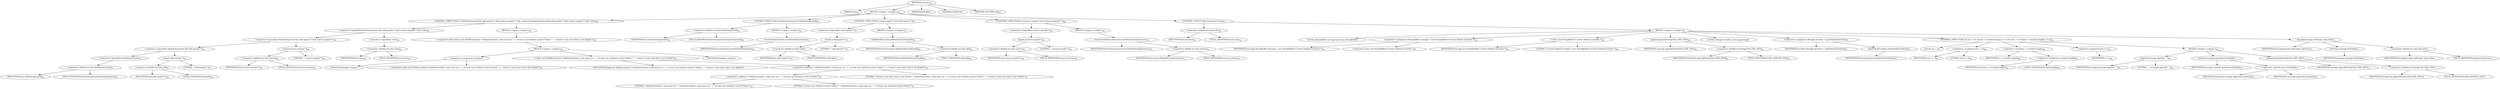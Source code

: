 digraph "execute" {  
"31" [label = <(METHOD,execute)<SUB>48</SUB>> ]
"6" [label = <(PARAM,this)<SUB>48</SUB>> ]
"32" [label = <(BLOCK,&lt;empty&gt;,&lt;empty&gt;)<SUB>48</SUB>> ]
"33" [label = <(CONTROL_STRUCTURE,if (!defaultrequested &amp;&amp; add.equals(&quot;&quot;) &amp;&amp; remove.equals(&quot;&quot;) &amp;&amp; !echo),if (!defaultrequested &amp;&amp; add.equals(&quot;&quot;) &amp;&amp; remove.equals(&quot;&quot;) &amp;&amp; !echo))<SUB>49</SUB>> ]
"34" [label = <(&lt;operator&gt;.logicalAnd,!defaultrequested &amp;&amp; add.equals(&quot;&quot;) &amp;&amp; remove.equals(&quot;&quot;) &amp;&amp; !echo)<SUB>49</SUB>> ]
"35" [label = <(&lt;operator&gt;.logicalAnd,!defaultrequested &amp;&amp; add.equals(&quot;&quot;) &amp;&amp; remove.equals(&quot;&quot;))<SUB>49</SUB>> ]
"36" [label = <(&lt;operator&gt;.logicalAnd,!defaultrequested &amp;&amp; add.equals(&quot;&quot;))<SUB>49</SUB>> ]
"37" [label = <(&lt;operator&gt;.logicalNot,!defaultrequested)<SUB>49</SUB>> ]
"38" [label = <(&lt;operator&gt;.fieldAccess,this.defaultrequested)<SUB>49</SUB>> ]
"39" [label = <(IDENTIFIER,this,!defaultrequested)<SUB>49</SUB>> ]
"40" [label = <(FIELD_IDENTIFIER,defaultrequested,defaultrequested)<SUB>49</SUB>> ]
"41" [label = <(equals,add.equals(&quot;&quot;))<SUB>49</SUB>> ]
"42" [label = <(&lt;operator&gt;.fieldAccess,this.add)<SUB>49</SUB>> ]
"43" [label = <(IDENTIFIER,this,add.equals(&quot;&quot;))<SUB>49</SUB>> ]
"44" [label = <(FIELD_IDENTIFIER,add,add)<SUB>49</SUB>> ]
"45" [label = <(LITERAL,&quot;&quot;,add.equals(&quot;&quot;))<SUB>49</SUB>> ]
"46" [label = <(equals,remove.equals(&quot;&quot;))<SUB>49</SUB>> ]
"47" [label = <(&lt;operator&gt;.fieldAccess,this.remove)<SUB>49</SUB>> ]
"48" [label = <(IDENTIFIER,this,remove.equals(&quot;&quot;))<SUB>49</SUB>> ]
"49" [label = <(FIELD_IDENTIFIER,remove,remove)<SUB>49</SUB>> ]
"50" [label = <(LITERAL,&quot;&quot;,remove.equals(&quot;&quot;))<SUB>49</SUB>> ]
"51" [label = <(&lt;operator&gt;.logicalNot,!echo)<SUB>49</SUB>> ]
"52" [label = <(&lt;operator&gt;.fieldAccess,this.echo)<SUB>49</SUB>> ]
"53" [label = <(IDENTIFIER,this,!echo)<SUB>49</SUB>> ]
"54" [label = <(FIELD_IDENTIFIER,echo,echo)<SUB>49</SUB>> ]
"55" [label = <(BLOCK,&lt;empty&gt;,&lt;empty&gt;)<SUB>49</SUB>> ]
"56" [label = <(&lt;operator&gt;.throw,throw new BuildException(&quot;&lt;defaultexcludes&gt; task must set &quot; + &quot;at least one attribute (echo=\&quot;false\&quot;&quot; + &quot; doesn't count since that is the default&quot;);)<SUB>50</SUB>> ]
"57" [label = <(BLOCK,&lt;empty&gt;,&lt;empty&gt;)<SUB>50</SUB>> ]
"58" [label = <(&lt;operator&gt;.assignment,&lt;empty&gt;)> ]
"59" [label = <(IDENTIFIER,$obj0,&lt;empty&gt;)> ]
"60" [label = <(&lt;operator&gt;.alloc,new BuildException(&quot;&lt;defaultexcludes&gt; task must set &quot; + &quot;at least one attribute (echo=\&quot;false\&quot;&quot; + &quot; doesn't count since that is the default&quot;))<SUB>50</SUB>> ]
"61" [label = <(&lt;init&gt;,new BuildException(&quot;&lt;defaultexcludes&gt; task must set &quot; + &quot;at least one attribute (echo=\&quot;false\&quot;&quot; + &quot; doesn't count since that is the default&quot;))<SUB>50</SUB>> ]
"62" [label = <(IDENTIFIER,$obj0,new BuildException(&quot;&lt;defaultexcludes&gt; task must set &quot; + &quot;at least one attribute (echo=\&quot;false\&quot;&quot; + &quot; doesn't count since that is the default&quot;))> ]
"63" [label = <(&lt;operator&gt;.addition,&quot;&lt;defaultexcludes&gt; task must set &quot; + &quot;at least one attribute (echo=\&quot;false\&quot;&quot; + &quot; doesn't count since that is the default&quot;)<SUB>50</SUB>> ]
"64" [label = <(&lt;operator&gt;.addition,&quot;&lt;defaultexcludes&gt; task must set &quot; + &quot;at least one attribute (echo=\&quot;false\&quot;&quot;)<SUB>50</SUB>> ]
"65" [label = <(LITERAL,&quot;&lt;defaultexcludes&gt; task must set &quot;,&quot;&lt;defaultexcludes&gt; task must set &quot; + &quot;at least one attribute (echo=\&quot;false\&quot;&quot;)<SUB>50</SUB>> ]
"66" [label = <(LITERAL,&quot;at least one attribute (echo=\&quot;false\&quot;&quot;,&quot;&lt;defaultexcludes&gt; task must set &quot; + &quot;at least one attribute (echo=\&quot;false\&quot;&quot;)<SUB>51</SUB>> ]
"67" [label = <(LITERAL,&quot; doesn't count since that is the default&quot;,&quot;&lt;defaultexcludes&gt; task must set &quot; + &quot;at least one attribute (echo=\&quot;false\&quot;&quot; + &quot; doesn't count since that is the default&quot;)<SUB>52</SUB>> ]
"68" [label = <(IDENTIFIER,$obj0,&lt;empty&gt;)> ]
"69" [label = <(CONTROL_STRUCTURE,if (defaultrequested),if (defaultrequested))<SUB>54</SUB>> ]
"70" [label = <(&lt;operator&gt;.fieldAccess,this.defaultrequested)<SUB>54</SUB>> ]
"71" [label = <(IDENTIFIER,this,if (defaultrequested))<SUB>54</SUB>> ]
"72" [label = <(FIELD_IDENTIFIER,defaultrequested,defaultrequested)<SUB>54</SUB>> ]
"73" [label = <(BLOCK,&lt;empty&gt;,&lt;empty&gt;)<SUB>54</SUB>> ]
"74" [label = <(resetDefaultExcludes,resetDefaultExcludes())<SUB>55</SUB>> ]
"75" [label = <(IDENTIFIER,DirectoryScanner,resetDefaultExcludes())<SUB>55</SUB>> ]
"76" [label = <(CONTROL_STRUCTURE,if (!add.equals(&quot;&quot;)),if (!add.equals(&quot;&quot;)))<SUB>57</SUB>> ]
"77" [label = <(&lt;operator&gt;.logicalNot,!add.equals(&quot;&quot;))<SUB>57</SUB>> ]
"78" [label = <(equals,add.equals(&quot;&quot;))<SUB>57</SUB>> ]
"79" [label = <(&lt;operator&gt;.fieldAccess,this.add)<SUB>57</SUB>> ]
"80" [label = <(IDENTIFIER,this,add.equals(&quot;&quot;))<SUB>57</SUB>> ]
"81" [label = <(FIELD_IDENTIFIER,add,add)<SUB>57</SUB>> ]
"82" [label = <(LITERAL,&quot;&quot;,add.equals(&quot;&quot;))<SUB>57</SUB>> ]
"83" [label = <(BLOCK,&lt;empty&gt;,&lt;empty&gt;)<SUB>57</SUB>> ]
"84" [label = <(addDefaultExclude,addDefaultExclude(add))<SUB>58</SUB>> ]
"85" [label = <(IDENTIFIER,DirectoryScanner,addDefaultExclude(add))<SUB>58</SUB>> ]
"86" [label = <(&lt;operator&gt;.fieldAccess,this.add)<SUB>58</SUB>> ]
"87" [label = <(IDENTIFIER,this,addDefaultExclude(add))<SUB>58</SUB>> ]
"88" [label = <(FIELD_IDENTIFIER,add,add)<SUB>58</SUB>> ]
"89" [label = <(CONTROL_STRUCTURE,if (!remove.equals(&quot;&quot;)),if (!remove.equals(&quot;&quot;)))<SUB>60</SUB>> ]
"90" [label = <(&lt;operator&gt;.logicalNot,!remove.equals(&quot;&quot;))<SUB>60</SUB>> ]
"91" [label = <(equals,remove.equals(&quot;&quot;))<SUB>60</SUB>> ]
"92" [label = <(&lt;operator&gt;.fieldAccess,this.remove)<SUB>60</SUB>> ]
"93" [label = <(IDENTIFIER,this,remove.equals(&quot;&quot;))<SUB>60</SUB>> ]
"94" [label = <(FIELD_IDENTIFIER,remove,remove)<SUB>60</SUB>> ]
"95" [label = <(LITERAL,&quot;&quot;,remove.equals(&quot;&quot;))<SUB>60</SUB>> ]
"96" [label = <(BLOCK,&lt;empty&gt;,&lt;empty&gt;)<SUB>60</SUB>> ]
"97" [label = <(removeDefaultExclude,removeDefaultExclude(remove))<SUB>61</SUB>> ]
"98" [label = <(IDENTIFIER,DirectoryScanner,removeDefaultExclude(remove))<SUB>61</SUB>> ]
"99" [label = <(&lt;operator&gt;.fieldAccess,this.remove)<SUB>61</SUB>> ]
"100" [label = <(IDENTIFIER,this,removeDefaultExclude(remove))<SUB>61</SUB>> ]
"101" [label = <(FIELD_IDENTIFIER,remove,remove)<SUB>61</SUB>> ]
"102" [label = <(CONTROL_STRUCTURE,if (echo),if (echo))<SUB>63</SUB>> ]
"103" [label = <(&lt;operator&gt;.fieldAccess,this.echo)<SUB>63</SUB>> ]
"104" [label = <(IDENTIFIER,this,if (echo))<SUB>63</SUB>> ]
"105" [label = <(FIELD_IDENTIFIER,echo,echo)<SUB>63</SUB>> ]
"106" [label = <(BLOCK,&lt;empty&gt;,&lt;empty&gt;)<SUB>63</SUB>> ]
"4" [label = <(LOCAL,StringBuffer message: java.lang.StringBuffer)> ]
"107" [label = <(&lt;operator&gt;.assignment,StringBuffer message = new StringBuffer(&quot;Current Default Excludes:&quot;))<SUB>64</SUB>> ]
"108" [label = <(IDENTIFIER,message,StringBuffer message = new StringBuffer(&quot;Current Default Excludes:&quot;))<SUB>64</SUB>> ]
"109" [label = <(&lt;operator&gt;.alloc,new StringBuffer(&quot;Current Default Excludes:&quot;))<SUB>65</SUB>> ]
"110" [label = <(&lt;init&gt;,new StringBuffer(&quot;Current Default Excludes:&quot;))<SUB>65</SUB>> ]
"3" [label = <(IDENTIFIER,message,new StringBuffer(&quot;Current Default Excludes:&quot;))<SUB>64</SUB>> ]
"111" [label = <(LITERAL,&quot;Current Default Excludes:&quot;,new StringBuffer(&quot;Current Default Excludes:&quot;))<SUB>65</SUB>> ]
"112" [label = <(append,append(StringUtils.LINE_SEP))<SUB>66</SUB>> ]
"113" [label = <(IDENTIFIER,message,append(StringUtils.LINE_SEP))<SUB>66</SUB>> ]
"114" [label = <(&lt;operator&gt;.fieldAccess,StringUtils.LINE_SEP)<SUB>66</SUB>> ]
"115" [label = <(IDENTIFIER,StringUtils,append(StringUtils.LINE_SEP))<SUB>66</SUB>> ]
"116" [label = <(FIELD_IDENTIFIER,LINE_SEP,LINE_SEP)<SUB>66</SUB>> ]
"117" [label = <(LOCAL,String[] excludes: java.lang.String[])> ]
"118" [label = <(&lt;operator&gt;.assignment,String[] excludes = getDefaultExcludes())<SUB>67</SUB>> ]
"119" [label = <(IDENTIFIER,excludes,String[] excludes = getDefaultExcludes())<SUB>67</SUB>> ]
"120" [label = <(getDefaultExcludes,getDefaultExcludes())<SUB>67</SUB>> ]
"121" [label = <(IDENTIFIER,DirectoryScanner,getDefaultExcludes())<SUB>67</SUB>> ]
"122" [label = <(CONTROL_STRUCTURE,for (int i = 0; Some(i &lt; excludes.length); i++),for (int i = 0; Some(i &lt; excludes.length); i++))<SUB>68</SUB>> ]
"123" [label = <(LOCAL,int i: int)> ]
"124" [label = <(&lt;operator&gt;.assignment,int i = 0)<SUB>68</SUB>> ]
"125" [label = <(IDENTIFIER,i,int i = 0)<SUB>68</SUB>> ]
"126" [label = <(LITERAL,0,int i = 0)<SUB>68</SUB>> ]
"127" [label = <(&lt;operator&gt;.lessThan,i &lt; excludes.length)<SUB>68</SUB>> ]
"128" [label = <(IDENTIFIER,i,i &lt; excludes.length)<SUB>68</SUB>> ]
"129" [label = <(&lt;operator&gt;.fieldAccess,excludes.length)<SUB>68</SUB>> ]
"130" [label = <(IDENTIFIER,excludes,i &lt; excludes.length)<SUB>68</SUB>> ]
"131" [label = <(FIELD_IDENTIFIER,length,length)<SUB>68</SUB>> ]
"132" [label = <(&lt;operator&gt;.postIncrement,i++)<SUB>68</SUB>> ]
"133" [label = <(IDENTIFIER,i,i++)<SUB>68</SUB>> ]
"134" [label = <(BLOCK,&lt;empty&gt;,&lt;empty&gt;)<SUB>68</SUB>> ]
"135" [label = <(append,message.append(&quot;  &quot;))<SUB>69</SUB>> ]
"136" [label = <(IDENTIFIER,message,message.append(&quot;  &quot;))<SUB>69</SUB>> ]
"137" [label = <(LITERAL,&quot;  &quot;,message.append(&quot;  &quot;))<SUB>69</SUB>> ]
"138" [label = <(append,message.append(excludes[i]))<SUB>70</SUB>> ]
"139" [label = <(IDENTIFIER,message,message.append(excludes[i]))<SUB>70</SUB>> ]
"140" [label = <(&lt;operator&gt;.indexAccess,excludes[i])<SUB>70</SUB>> ]
"141" [label = <(IDENTIFIER,excludes,message.append(excludes[i]))<SUB>70</SUB>> ]
"142" [label = <(IDENTIFIER,i,message.append(excludes[i]))<SUB>70</SUB>> ]
"143" [label = <(append,append(StringUtils.LINE_SEP))<SUB>71</SUB>> ]
"144" [label = <(IDENTIFIER,message,append(StringUtils.LINE_SEP))<SUB>71</SUB>> ]
"145" [label = <(&lt;operator&gt;.fieldAccess,StringUtils.LINE_SEP)<SUB>71</SUB>> ]
"146" [label = <(IDENTIFIER,StringUtils,append(StringUtils.LINE_SEP))<SUB>71</SUB>> ]
"147" [label = <(FIELD_IDENTIFIER,LINE_SEP,LINE_SEP)<SUB>71</SUB>> ]
"148" [label = <(log,log(message.toString(), logLevel))<SUB>73</SUB>> ]
"5" [label = <(IDENTIFIER,this,log(message.toString(), logLevel))<SUB>73</SUB>> ]
"149" [label = <(toString,message.toString())<SUB>73</SUB>> ]
"150" [label = <(IDENTIFIER,message,message.toString())<SUB>73</SUB>> ]
"151" [label = <(&lt;operator&gt;.fieldAccess,this.logLevel)<SUB>73</SUB>> ]
"152" [label = <(IDENTIFIER,this,log(message.toString(), logLevel))<SUB>73</SUB>> ]
"153" [label = <(FIELD_IDENTIFIER,logLevel,logLevel)<SUB>73</SUB>> ]
"154" [label = <(MODIFIER,PUBLIC)> ]
"155" [label = <(MODIFIER,VIRTUAL)> ]
"156" [label = <(METHOD_RETURN,void)<SUB>48</SUB>> ]
  "31" -> "6" 
  "31" -> "32" 
  "31" -> "154" 
  "31" -> "155" 
  "31" -> "156" 
  "32" -> "33" 
  "32" -> "69" 
  "32" -> "76" 
  "32" -> "89" 
  "32" -> "102" 
  "33" -> "34" 
  "33" -> "55" 
  "34" -> "35" 
  "34" -> "51" 
  "35" -> "36" 
  "35" -> "46" 
  "36" -> "37" 
  "36" -> "41" 
  "37" -> "38" 
  "38" -> "39" 
  "38" -> "40" 
  "41" -> "42" 
  "41" -> "45" 
  "42" -> "43" 
  "42" -> "44" 
  "46" -> "47" 
  "46" -> "50" 
  "47" -> "48" 
  "47" -> "49" 
  "51" -> "52" 
  "52" -> "53" 
  "52" -> "54" 
  "55" -> "56" 
  "56" -> "57" 
  "57" -> "58" 
  "57" -> "61" 
  "57" -> "68" 
  "58" -> "59" 
  "58" -> "60" 
  "61" -> "62" 
  "61" -> "63" 
  "63" -> "64" 
  "63" -> "67" 
  "64" -> "65" 
  "64" -> "66" 
  "69" -> "70" 
  "69" -> "73" 
  "70" -> "71" 
  "70" -> "72" 
  "73" -> "74" 
  "74" -> "75" 
  "76" -> "77" 
  "76" -> "83" 
  "77" -> "78" 
  "78" -> "79" 
  "78" -> "82" 
  "79" -> "80" 
  "79" -> "81" 
  "83" -> "84" 
  "84" -> "85" 
  "84" -> "86" 
  "86" -> "87" 
  "86" -> "88" 
  "89" -> "90" 
  "89" -> "96" 
  "90" -> "91" 
  "91" -> "92" 
  "91" -> "95" 
  "92" -> "93" 
  "92" -> "94" 
  "96" -> "97" 
  "97" -> "98" 
  "97" -> "99" 
  "99" -> "100" 
  "99" -> "101" 
  "102" -> "103" 
  "102" -> "106" 
  "103" -> "104" 
  "103" -> "105" 
  "106" -> "4" 
  "106" -> "107" 
  "106" -> "110" 
  "106" -> "112" 
  "106" -> "117" 
  "106" -> "118" 
  "106" -> "122" 
  "106" -> "148" 
  "107" -> "108" 
  "107" -> "109" 
  "110" -> "3" 
  "110" -> "111" 
  "112" -> "113" 
  "112" -> "114" 
  "114" -> "115" 
  "114" -> "116" 
  "118" -> "119" 
  "118" -> "120" 
  "120" -> "121" 
  "122" -> "123" 
  "122" -> "124" 
  "122" -> "127" 
  "122" -> "132" 
  "122" -> "134" 
  "124" -> "125" 
  "124" -> "126" 
  "127" -> "128" 
  "127" -> "129" 
  "129" -> "130" 
  "129" -> "131" 
  "132" -> "133" 
  "134" -> "135" 
  "134" -> "138" 
  "134" -> "143" 
  "135" -> "136" 
  "135" -> "137" 
  "138" -> "139" 
  "138" -> "140" 
  "140" -> "141" 
  "140" -> "142" 
  "143" -> "144" 
  "143" -> "145" 
  "145" -> "146" 
  "145" -> "147" 
  "148" -> "5" 
  "148" -> "149" 
  "148" -> "151" 
  "149" -> "150" 
  "151" -> "152" 
  "151" -> "153" 
}
